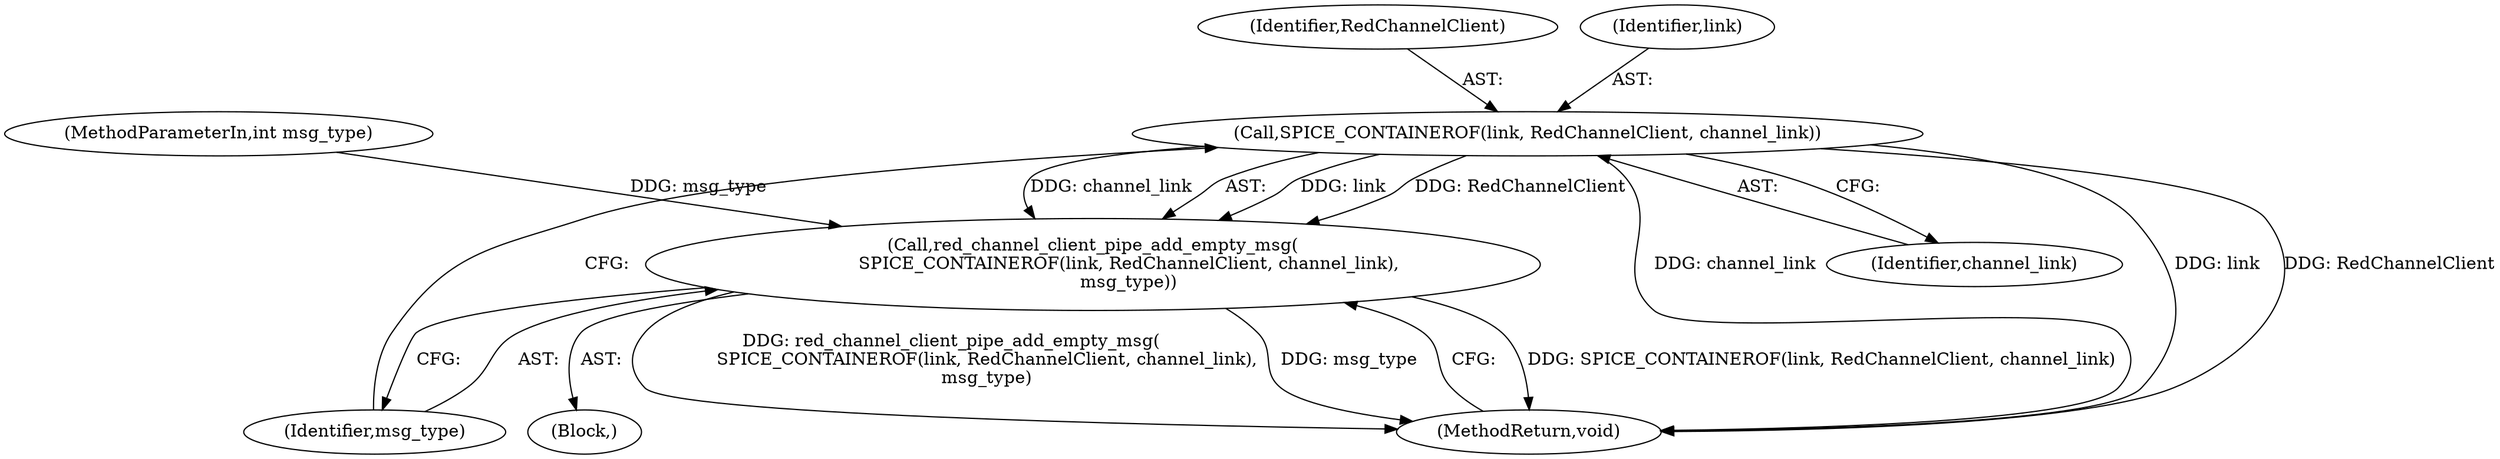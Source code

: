 digraph "0_spice_53488f0275d6c8a121af49f7ac817d09ce68090d@pointer" {
"1000108" [label="(Call,SPICE_CONTAINEROF(link, RedChannelClient, channel_link))"];
"1000107" [label="(Call,red_channel_client_pipe_add_empty_msg(\n             SPICE_CONTAINEROF(link, RedChannelClient, channel_link),\n             msg_type))"];
"1000112" [label="(Identifier,msg_type)"];
"1000110" [label="(Identifier,RedChannelClient)"];
"1000109" [label="(Identifier,link)"];
"1000111" [label="(Identifier,channel_link)"];
"1000113" [label="(MethodReturn,void)"];
"1000108" [label="(Call,SPICE_CONTAINEROF(link, RedChannelClient, channel_link))"];
"1000106" [label="(Block,)"];
"1000102" [label="(MethodParameterIn,int msg_type)"];
"1000107" [label="(Call,red_channel_client_pipe_add_empty_msg(\n             SPICE_CONTAINEROF(link, RedChannelClient, channel_link),\n             msg_type))"];
"1000108" -> "1000107"  [label="AST: "];
"1000108" -> "1000111"  [label="CFG: "];
"1000109" -> "1000108"  [label="AST: "];
"1000110" -> "1000108"  [label="AST: "];
"1000111" -> "1000108"  [label="AST: "];
"1000112" -> "1000108"  [label="CFG: "];
"1000108" -> "1000113"  [label="DDG: channel_link"];
"1000108" -> "1000113"  [label="DDG: link"];
"1000108" -> "1000113"  [label="DDG: RedChannelClient"];
"1000108" -> "1000107"  [label="DDG: link"];
"1000108" -> "1000107"  [label="DDG: RedChannelClient"];
"1000108" -> "1000107"  [label="DDG: channel_link"];
"1000107" -> "1000106"  [label="AST: "];
"1000107" -> "1000112"  [label="CFG: "];
"1000112" -> "1000107"  [label="AST: "];
"1000113" -> "1000107"  [label="CFG: "];
"1000107" -> "1000113"  [label="DDG: SPICE_CONTAINEROF(link, RedChannelClient, channel_link)"];
"1000107" -> "1000113"  [label="DDG: red_channel_client_pipe_add_empty_msg(\n             SPICE_CONTAINEROF(link, RedChannelClient, channel_link),\n             msg_type)"];
"1000107" -> "1000113"  [label="DDG: msg_type"];
"1000102" -> "1000107"  [label="DDG: msg_type"];
}
